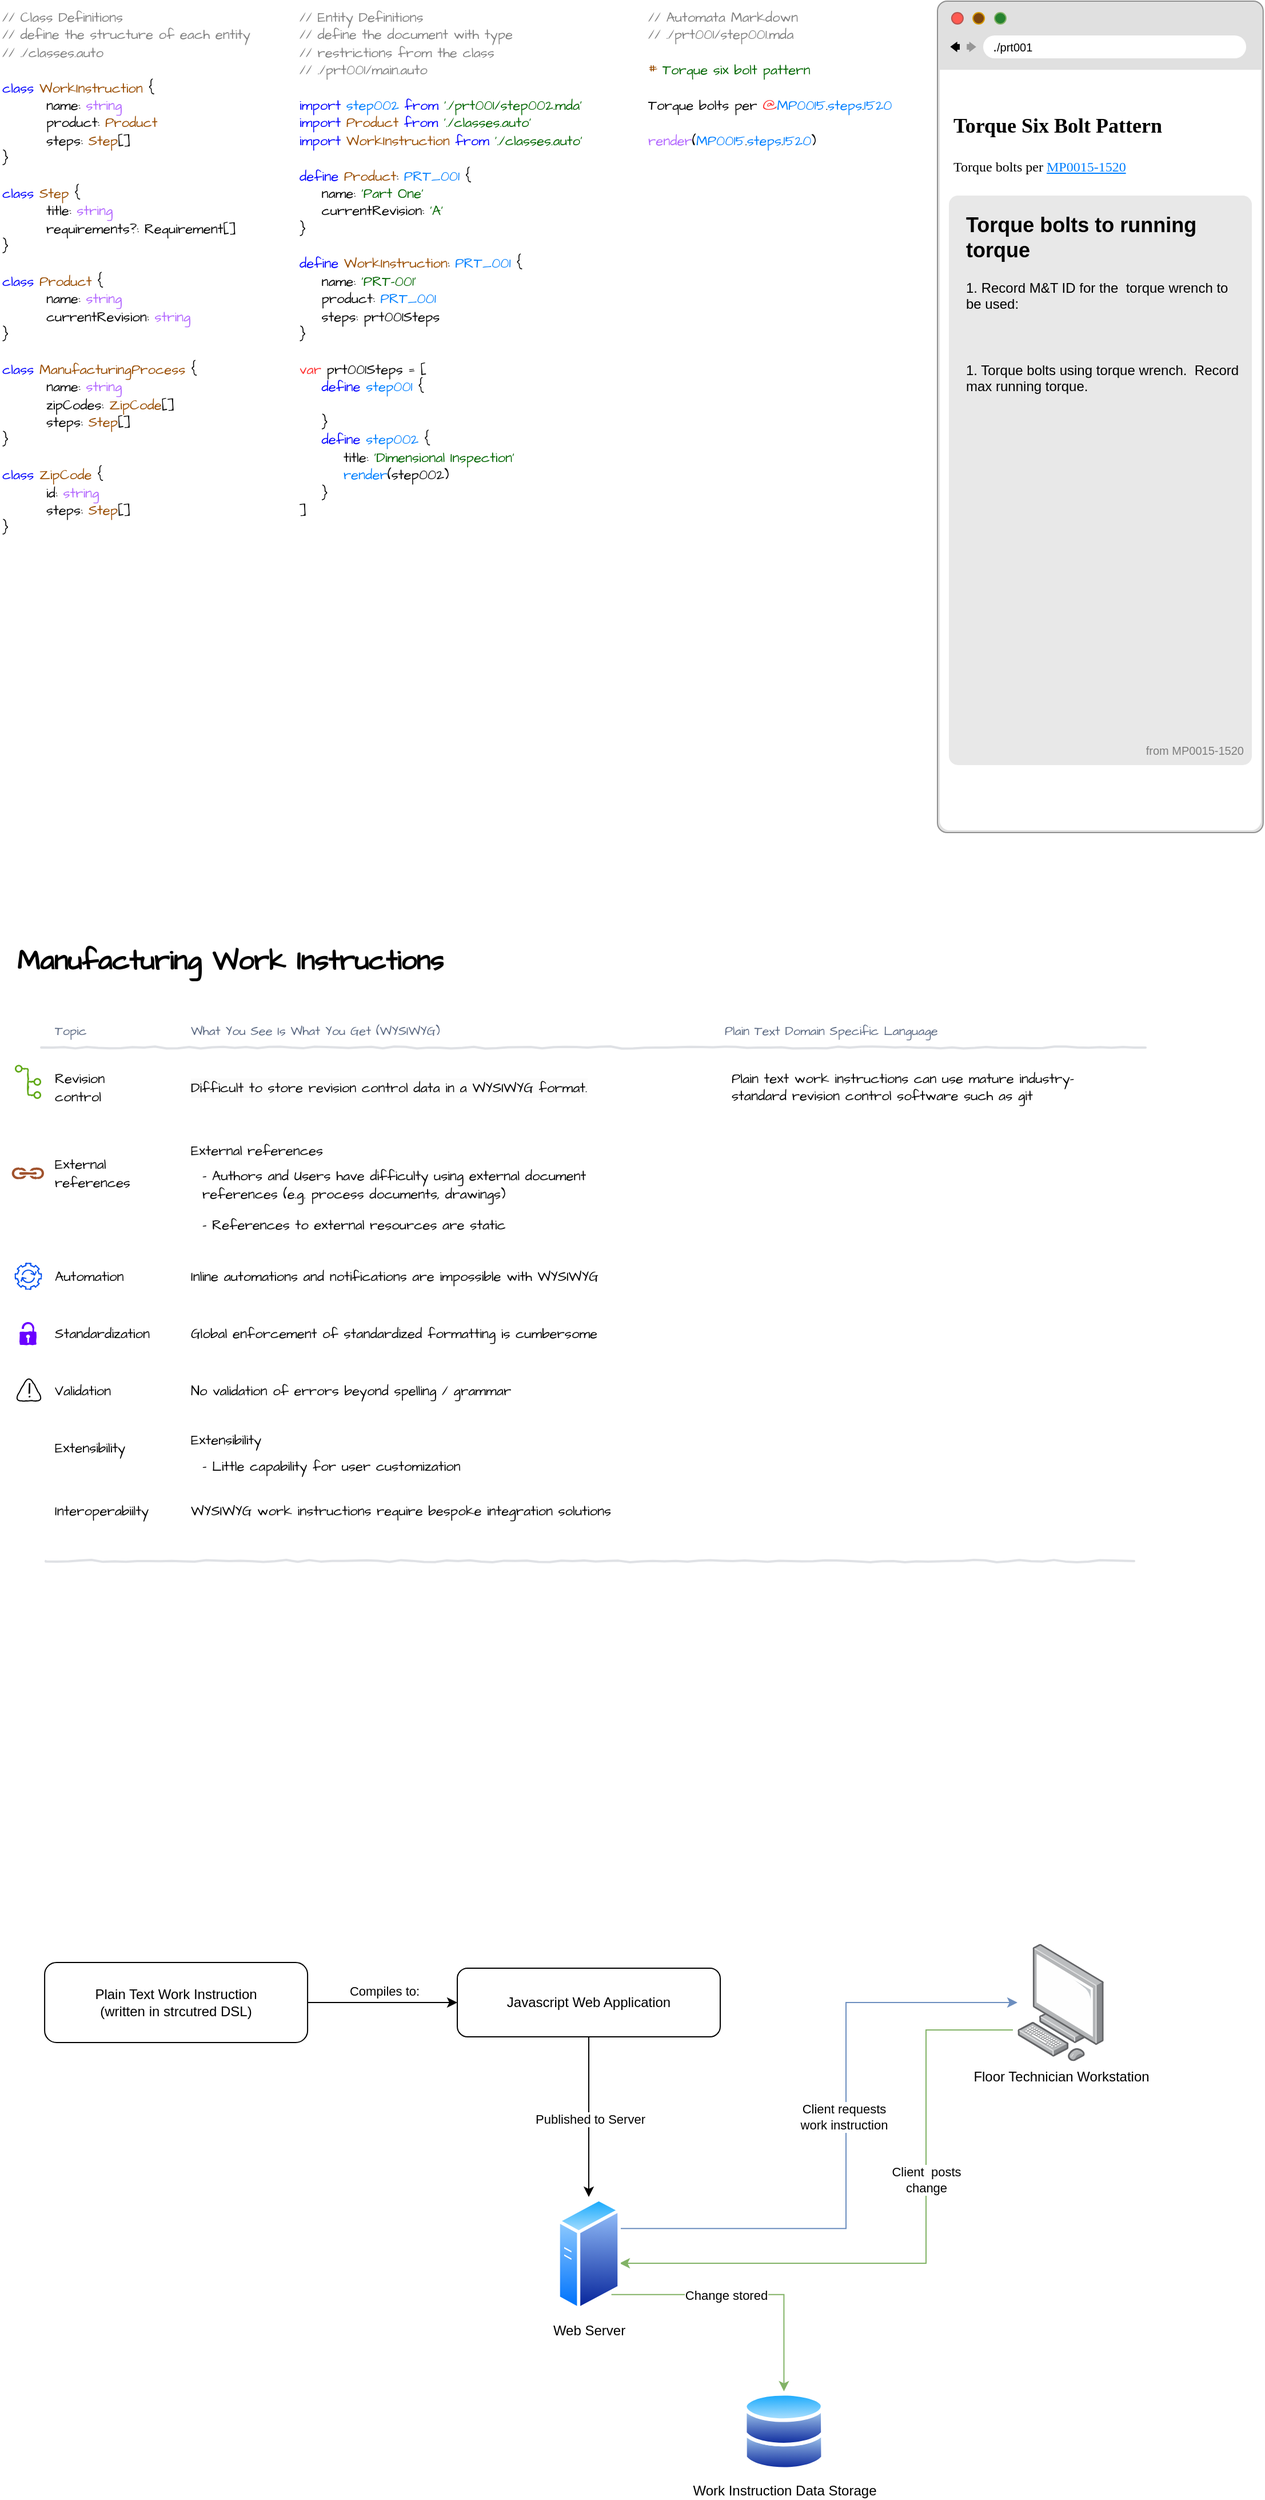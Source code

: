 <mxfile version="21.7.5" type="github">
  <diagram id="C5RBs43oDa-KdzZeNtuy" name="Page-1">
    <mxGraphModel dx="1723" dy="2610" grid="0" gridSize="10" guides="1" tooltips="1" connect="1" arrows="1" fold="1" page="1" pageScale="1" pageWidth="1169" pageHeight="827" math="0" shadow="0">
      <root>
        <mxCell id="WIyWlLk6GJQsqaUBKTNV-0" />
        <mxCell id="WIyWlLk6GJQsqaUBKTNV-1" parent="WIyWlLk6GJQsqaUBKTNV-0" />
        <mxCell id="3M0hzA5NV7Xp9_MbIo7x-3" value="" style="edgeStyle=orthogonalEdgeStyle;rounded=0;orthogonalLoop=1;jettySize=auto;html=1;" parent="WIyWlLk6GJQsqaUBKTNV-1" source="3M0hzA5NV7Xp9_MbIo7x-1" target="3M0hzA5NV7Xp9_MbIo7x-2" edge="1">
          <mxGeometry relative="1" as="geometry" />
        </mxCell>
        <mxCell id="3M0hzA5NV7Xp9_MbIo7x-8" value="Compiles to:" style="edgeLabel;html=1;align=center;verticalAlign=middle;resizable=0;points=[];" parent="3M0hzA5NV7Xp9_MbIo7x-3" vertex="1" connectable="0">
          <mxGeometry x="0.015" y="3" relative="1" as="geometry">
            <mxPoint y="-7" as="offset" />
          </mxGeometry>
        </mxCell>
        <mxCell id="3M0hzA5NV7Xp9_MbIo7x-1" value="Plain Text Work Instruction&lt;br&gt;(written in strcutred DSL)&lt;br&gt;" style="rounded=1;whiteSpace=wrap;html=1;" parent="WIyWlLk6GJQsqaUBKTNV-1" vertex="1">
          <mxGeometry x="69.05" y="95" width="230" height="70" as="geometry" />
        </mxCell>
        <mxCell id="3M0hzA5NV7Xp9_MbIo7x-10" style="edgeStyle=orthogonalEdgeStyle;rounded=0;orthogonalLoop=1;jettySize=auto;html=1;" parent="WIyWlLk6GJQsqaUBKTNV-1" source="3M0hzA5NV7Xp9_MbIo7x-2" target="3M0hzA5NV7Xp9_MbIo7x-19" edge="1">
          <mxGeometry relative="1" as="geometry">
            <mxPoint x="545" y="270" as="targetPoint" />
          </mxGeometry>
        </mxCell>
        <mxCell id="3M0hzA5NV7Xp9_MbIo7x-11" value="Published to Server" style="edgeLabel;html=1;align=center;verticalAlign=middle;resizable=0;points=[];" parent="3M0hzA5NV7Xp9_MbIo7x-10" vertex="1" connectable="0">
          <mxGeometry x="0.018" y="1" relative="1" as="geometry">
            <mxPoint as="offset" />
          </mxGeometry>
        </mxCell>
        <mxCell id="3M0hzA5NV7Xp9_MbIo7x-2" value="Javascript Web Application" style="rounded=1;whiteSpace=wrap;html=1;" parent="WIyWlLk6GJQsqaUBKTNV-1" vertex="1">
          <mxGeometry x="430" y="100" width="230" height="60" as="geometry" />
        </mxCell>
        <mxCell id="3M0hzA5NV7Xp9_MbIo7x-28" style="edgeStyle=orthogonalEdgeStyle;rounded=0;orthogonalLoop=1;jettySize=auto;html=1;entryX=0.982;entryY=0.58;entryDx=0;entryDy=0;exitX=-0.053;exitY=0.734;exitDx=0;exitDy=0;exitPerimeter=0;entryPerimeter=0;fillColor=#d5e8d4;strokeColor=#82b366;" parent="WIyWlLk6GJQsqaUBKTNV-1" source="3M0hzA5NV7Xp9_MbIo7x-12" target="3M0hzA5NV7Xp9_MbIo7x-19" edge="1">
          <mxGeometry relative="1" as="geometry">
            <Array as="points">
              <mxPoint x="840" y="154" />
              <mxPoint x="840" y="358" />
            </Array>
          </mxGeometry>
        </mxCell>
        <mxCell id="3M0hzA5NV7Xp9_MbIo7x-29" value="Client&amp;nbsp; posts&lt;br&gt;change" style="edgeLabel;html=1;align=center;verticalAlign=middle;resizable=0;points=[];" parent="3M0hzA5NV7Xp9_MbIo7x-28" vertex="1" connectable="0">
          <mxGeometry x="-0.245" y="2" relative="1" as="geometry">
            <mxPoint x="-2" as="offset" />
          </mxGeometry>
        </mxCell>
        <mxCell id="3M0hzA5NV7Xp9_MbIo7x-12" value="Floor Technician Workstation" style="image;points=[];aspect=fixed;html=1;align=center;shadow=0;dashed=0;image=img/lib/allied_telesis/computer_and_terminals/Personal_Computer.svg;" parent="WIyWlLk6GJQsqaUBKTNV-1" vertex="1">
          <mxGeometry x="920" y="78.77" width="75.6" height="102.46" as="geometry" />
        </mxCell>
        <mxCell id="3M0hzA5NV7Xp9_MbIo7x-24" style="edgeStyle=orthogonalEdgeStyle;rounded=0;orthogonalLoop=1;jettySize=auto;html=1;exitX=1;exitY=0.25;exitDx=0;exitDy=0;fillColor=#dae8fc;strokeColor=#6c8ebf;" parent="WIyWlLk6GJQsqaUBKTNV-1" source="3M0hzA5NV7Xp9_MbIo7x-19" target="3M0hzA5NV7Xp9_MbIo7x-12" edge="1">
          <mxGeometry relative="1" as="geometry">
            <Array as="points">
              <mxPoint x="770" y="328" />
              <mxPoint x="770" y="130" />
            </Array>
          </mxGeometry>
        </mxCell>
        <mxCell id="3M0hzA5NV7Xp9_MbIo7x-37" value="Client requests &lt;br&gt;work instruction" style="edgeLabel;html=1;align=center;verticalAlign=middle;resizable=0;points=[];" parent="3M0hzA5NV7Xp9_MbIo7x-24" vertex="1" connectable="0">
          <mxGeometry x="0.087" y="2" relative="1" as="geometry">
            <mxPoint as="offset" />
          </mxGeometry>
        </mxCell>
        <mxCell id="3M0hzA5NV7Xp9_MbIo7x-49" style="edgeStyle=orthogonalEdgeStyle;rounded=0;orthogonalLoop=1;jettySize=auto;html=1;exitX=1;exitY=1;exitDx=0;exitDy=0;entryX=0.5;entryY=0;entryDx=0;entryDy=0;fillColor=#d5e8d4;strokeColor=#82b366;" parent="WIyWlLk6GJQsqaUBKTNV-1" source="3M0hzA5NV7Xp9_MbIo7x-19" target="3M0hzA5NV7Xp9_MbIo7x-36" edge="1">
          <mxGeometry relative="1" as="geometry" />
        </mxCell>
        <mxCell id="3M0hzA5NV7Xp9_MbIo7x-50" value="Change stored" style="edgeLabel;html=1;align=center;verticalAlign=middle;resizable=0;points=[];" parent="3M0hzA5NV7Xp9_MbIo7x-49" vertex="1" connectable="0">
          <mxGeometry x="-0.156" y="-3" relative="1" as="geometry">
            <mxPoint y="-3" as="offset" />
          </mxGeometry>
        </mxCell>
        <mxCell id="3M0hzA5NV7Xp9_MbIo7x-19" value="Web Server" style="image;aspect=fixed;perimeter=ellipsePerimeter;html=1;align=center;shadow=0;dashed=0;spacingTop=3;image=img/lib/active_directory/generic_server.svg;" parent="WIyWlLk6GJQsqaUBKTNV-1" vertex="1">
          <mxGeometry x="517" y="300" width="56" height="100" as="geometry" />
        </mxCell>
        <mxCell id="3M0hzA5NV7Xp9_MbIo7x-36" value="Work Instruction Data Storage" style="image;aspect=fixed;perimeter=ellipsePerimeter;html=1;align=center;shadow=0;dashed=0;spacingTop=3;image=img/lib/active_directory/databases.svg;" parent="WIyWlLk6GJQsqaUBKTNV-1" vertex="1">
          <mxGeometry x="680" y="470" width="71.43" height="70" as="geometry" />
        </mxCell>
        <mxCell id="3M0hzA5NV7Xp9_MbIo7x-55" value="&lt;h1&gt;Manufacturing Work Instructions&lt;/h1&gt;" style="text;html=1;strokeColor=none;fillColor=none;spacing=5;spacingTop=-20;whiteSpace=wrap;overflow=hidden;rounded=0;fontFamily=Architects Daughter;fontSource=https%3A%2F%2Ffonts.googleapis.com%2Fcss%3Ffamily%3DArchitects%2BDaughter;" parent="WIyWlLk6GJQsqaUBKTNV-1" vertex="1">
          <mxGeometry x="40" y="-800" width="410" height="40" as="geometry" />
        </mxCell>
        <mxCell id="3M0hzA5NV7Xp9_MbIo7x-121" value="What You See Is What You Get (WYSIWYG)" style="html=1;fillColor=none;strokeColor=none;fontSize=11;align=left;fontColor=#596780;whiteSpace=wrap;hachureGap=4;pointerEvents=0;fontFamily=Architects Daughter;fontSource=https%3A%2F%2Ffonts.googleapis.com%2Fcss%3Ffamily%3DArchitects%2BDaughter;sketch=1;curveFitting=1;jiggle=2;" parent="WIyWlLk6GJQsqaUBKTNV-1" vertex="1">
          <mxGeometry x="195.11" y="-730" width="270.95" height="20" as="geometry" />
        </mxCell>
        <mxCell id="3M0hzA5NV7Xp9_MbIo7x-122" value="Plain Text Domain Specific Language" style="html=1;fillColor=none;strokeColor=none;fontSize=11;align=left;fontColor=#596780;whiteSpace=wrap;sketch=1;hachureGap=4;pointerEvents=0;fontFamily=Architects Daughter;fontSource=https%3A%2F%2Ffonts.googleapis.com%2Fcss%3Ffamily%3DArchitects%2BDaughter;" parent="WIyWlLk6GJQsqaUBKTNV-1" vertex="1">
          <mxGeometry x="662.04" y="-730" width="204.02" height="20" as="geometry" />
        </mxCell>
        <mxCell id="3M0hzA5NV7Xp9_MbIo7x-158" value="" style="shape=line;strokeWidth=2;html=1;strokeColor=#DFE1E5;resizeWidth=1;sketch=1;hachureGap=4;pointerEvents=0;fontFamily=Architects Daughter;fontSource=https%3A%2F%2Ffonts.googleapis.com%2Fcss%3Ffamily%3DArchitects%2BDaughter;fontSize=20;sketchStyle=comic;" parent="WIyWlLk6GJQsqaUBKTNV-1" vertex="1">
          <mxGeometry x="70" y="-261" width="952.04" height="10" as="geometry" />
        </mxCell>
        <mxCell id="3M0hzA5NV7Xp9_MbIo7x-159" value="" style="shape=line;strokeWidth=2;html=1;strokeColor=#DFE1E5;resizeWidth=1;sketch=1;hachureGap=4;pointerEvents=0;fontFamily=Architects Daughter;fontSource=https%3A%2F%2Ffonts.googleapis.com%2Fcss%3Ffamily%3DArchitects%2BDaughter;fontSize=20;sketchStyle=comic;" parent="WIyWlLk6GJQsqaUBKTNV-1" vertex="1">
          <mxGeometry x="66.06" y="-710" width="965.98" height="10" as="geometry" />
        </mxCell>
        <mxCell id="3M0hzA5NV7Xp9_MbIo7x-161" value="&lt;span style=&quot;color: rgb(0, 0, 0); font-family: &amp;quot;Architects Daughter&amp;quot;; font-size: 12px; font-style: normal; font-variant-ligatures: normal; font-variant-caps: normal; font-weight: 400; letter-spacing: normal; orphans: 2; text-align: left; text-indent: 0px; text-transform: none; widows: 2; word-spacing: 0px; -webkit-text-stroke-width: 0px; background-color: rgb(251, 251, 251); text-decoration-thickness: initial; text-decoration-style: initial; text-decoration-color: initial; float: none; display: inline !important;&quot;&gt;Difficult to store revision control data in a WYSIWYG format.&lt;/span&gt;" style="text;whiteSpace=wrap;html=1;verticalAlign=middle;" parent="WIyWlLk6GJQsqaUBKTNV-1" vertex="1">
          <mxGeometry x="195.11" y="-680" width="390" height="20" as="geometry" />
        </mxCell>
        <mxCell id="3M0hzA5NV7Xp9_MbIo7x-162" value="&lt;font face=&quot;Architects Daughter&quot;&gt;- Authors and Users have difficulty using external document references (e.g. process documents, drawings)&lt;/font&gt;" style="text;whiteSpace=wrap;html=1;verticalAlign=middle;" parent="WIyWlLk6GJQsqaUBKTNV-1" vertex="1">
          <mxGeometry x="205.11" y="-600" width="390" height="30" as="geometry" />
        </mxCell>
        <mxCell id="3M0hzA5NV7Xp9_MbIo7x-163" value="&lt;font face=&quot;Architects Daughter&quot;&gt;Inline automations and notifications are impossible with WYSIWYG&lt;/font&gt;" style="text;whiteSpace=wrap;html=1;verticalAlign=middle;" parent="WIyWlLk6GJQsqaUBKTNV-1" vertex="1">
          <mxGeometry x="195.11" y="-520" width="390" height="30" as="geometry" />
        </mxCell>
        <mxCell id="3M0hzA5NV7Xp9_MbIo7x-164" value="" style="outlineConnect=0;fontColor=#ffffff;fillColor=#60a917;strokeColor=#2D7600;dashed=0;verticalLabelPosition=bottom;verticalAlign=top;align=center;html=1;fontSize=12;fontStyle=0;aspect=fixed;pointerEvents=1;shape=mxgraph.aws4.git_repository;sketch=1;curveFitting=1;jiggle=2;sketchStyle=comic;" parent="WIyWlLk6GJQsqaUBKTNV-1" vertex="1">
          <mxGeometry x="42.99" y="-690" width="23.07" height="30" as="geometry" />
        </mxCell>
        <mxCell id="3M0hzA5NV7Xp9_MbIo7x-166" value="&lt;font face=&quot;Architects Daughter&quot;&gt;External references&lt;/font&gt;" style="text;whiteSpace=wrap;html=1;verticalAlign=middle;sketchStyle=rough;comic=0;" parent="WIyWlLk6GJQsqaUBKTNV-1" vertex="1">
          <mxGeometry x="195.11" y="-630" width="390" height="30" as="geometry" />
        </mxCell>
        <mxCell id="3M0hzA5NV7Xp9_MbIo7x-179" value="&lt;font face=&quot;Architects Daughter&quot;&gt;- References to external resources are static&lt;/font&gt;" style="text;whiteSpace=wrap;html=1;verticalAlign=middle;" parent="WIyWlLk6GJQsqaUBKTNV-1" vertex="1">
          <mxGeometry x="205.11" y="-560" width="390" height="20" as="geometry" />
        </mxCell>
        <mxCell id="3M0hzA5NV7Xp9_MbIo7x-180" value="&lt;font face=&quot;Architects Daughter&quot;&gt;Global enforcement of standardized formatting is cumbersome&lt;/font&gt;" style="text;whiteSpace=wrap;html=1;verticalAlign=middle;" parent="WIyWlLk6GJQsqaUBKTNV-1" vertex="1">
          <mxGeometry x="195.11" y="-470" width="390" height="30" as="geometry" />
        </mxCell>
        <mxCell id="3M0hzA5NV7Xp9_MbIo7x-181" value="&lt;font face=&quot;Architects Daughter&quot;&gt;No validation of errors beyond spelling / grammar&lt;/font&gt;" style="text;whiteSpace=wrap;html=1;verticalAlign=middle;" parent="WIyWlLk6GJQsqaUBKTNV-1" vertex="1">
          <mxGeometry x="195.11" y="-420" width="390" height="30" as="geometry" />
        </mxCell>
        <mxCell id="3M0hzA5NV7Xp9_MbIo7x-184" value="&lt;font face=&quot;Architects Daughter&quot;&gt;Extensibility&lt;/font&gt;" style="text;whiteSpace=wrap;html=1;verticalAlign=middle;" parent="WIyWlLk6GJQsqaUBKTNV-1" vertex="1">
          <mxGeometry x="195.11" y="-377" width="390" height="30" as="geometry" />
        </mxCell>
        <mxCell id="3M0hzA5NV7Xp9_MbIo7x-185" value="&lt;font face=&quot;Architects Daughter&quot;&gt;- Little capability for user customization&lt;/font&gt;" style="text;whiteSpace=wrap;html=1;verticalAlign=middle;" parent="WIyWlLk6GJQsqaUBKTNV-1" vertex="1">
          <mxGeometry x="205.11" y="-354" width="390" height="30" as="geometry" />
        </mxCell>
        <mxCell id="3M0hzA5NV7Xp9_MbIo7x-187" value="Plain text work instructions can use mature industry-standard revision control software such as git" style="text;html=1;strokeColor=none;fillColor=none;align=left;verticalAlign=middle;whiteSpace=wrap;rounded=1;fontFamily=Architects Daughter;fontSource=https%3A%2F%2Ffonts.googleapis.com%2Fcss%3Ffamily%3DArchitects%2BDaughter;glass=0;arcSize=28;" parent="WIyWlLk6GJQsqaUBKTNV-1" vertex="1">
          <mxGeometry x="667.76" y="-685" width="340" height="30" as="geometry" />
        </mxCell>
        <mxCell id="3M0hzA5NV7Xp9_MbIo7x-189" value="&lt;font face=&quot;Architects Daughter&quot;&gt;WYSIWYG work instructions require bespoke integration solutions&lt;/font&gt;" style="text;whiteSpace=wrap;html=1;verticalAlign=middle;" parent="WIyWlLk6GJQsqaUBKTNV-1" vertex="1">
          <mxGeometry x="195.11" y="-315" width="390" height="30" as="geometry" />
        </mxCell>
        <mxCell id="3M0hzA5NV7Xp9_MbIo7x-191" value="" style="sketch=1;pointerEvents=1;shadow=0;dashed=0;html=1;strokeColor=none;fillColor=#a0522d;labelPosition=center;verticalLabelPosition=bottom;verticalAlign=top;outlineConnect=0;align=center;shape=mxgraph.office.concepts.link;hachureGap=4;jiggle=2;curveFitting=1;fontFamily=Architects Daughter;fontSource=https%3A%2F%2Ffonts.googleapis.com%2Fcss%3Ffamily%3DArchitects%2BDaughter;fontSize=20;zigzagOffset=-5;dashGap=-4;dashOffset=-2;sketchStyle=comic;fontColor=#ffffff;" parent="WIyWlLk6GJQsqaUBKTNV-1" vertex="1">
          <mxGeometry x="40" y="-600" width="29.05" height="10" as="geometry" />
        </mxCell>
        <mxCell id="3M0hzA5NV7Xp9_MbIo7x-192" value="Topic" style="html=1;fillColor=none;strokeColor=none;fontSize=11;align=left;fontColor=#596780;whiteSpace=wrap;hachureGap=4;pointerEvents=0;fontFamily=Architects Daughter;fontSource=https%3A%2F%2Ffonts.googleapis.com%2Fcss%3Ffamily%3DArchitects%2BDaughter;sketch=1;curveFitting=1;jiggle=2;" parent="WIyWlLk6GJQsqaUBKTNV-1" vertex="1">
          <mxGeometry x="76.06" y="-730" width="60" height="20" as="geometry" />
        </mxCell>
        <mxCell id="3M0hzA5NV7Xp9_MbIo7x-194" value="&lt;font face=&quot;Architects Daughter&quot;&gt;External references&lt;/font&gt;" style="text;whiteSpace=wrap;html=1;verticalAlign=middle;" parent="WIyWlLk6GJQsqaUBKTNV-1" vertex="1">
          <mxGeometry x="76.06" y="-610" width="90" height="30" as="geometry" />
        </mxCell>
        <mxCell id="3M0hzA5NV7Xp9_MbIo7x-195" value="&lt;font face=&quot;Architects Daughter&quot;&gt;Revision control&lt;/font&gt;" style="text;whiteSpace=wrap;html=1;verticalAlign=middle;" parent="WIyWlLk6GJQsqaUBKTNV-1" vertex="1">
          <mxGeometry x="76.06" y="-685" width="90" height="30" as="geometry" />
        </mxCell>
        <mxCell id="3M0hzA5NV7Xp9_MbIo7x-196" value="&lt;font face=&quot;Architects Daughter&quot;&gt;Automation&lt;/font&gt;" style="text;whiteSpace=wrap;html=1;verticalAlign=middle;" parent="WIyWlLk6GJQsqaUBKTNV-1" vertex="1">
          <mxGeometry x="76.06" y="-520" width="90" height="30" as="geometry" />
        </mxCell>
        <mxCell id="3M0hzA5NV7Xp9_MbIo7x-197" value="&lt;font face=&quot;Architects Daughter&quot;&gt;Standardization&lt;/font&gt;" style="text;whiteSpace=wrap;html=1;verticalAlign=middle;" parent="WIyWlLk6GJQsqaUBKTNV-1" vertex="1">
          <mxGeometry x="76.06" y="-470" width="90" height="30" as="geometry" />
        </mxCell>
        <mxCell id="3M0hzA5NV7Xp9_MbIo7x-198" value="&lt;font face=&quot;Architects Daughter&quot;&gt;Validation&lt;/font&gt;" style="text;whiteSpace=wrap;html=1;verticalAlign=middle;" parent="WIyWlLk6GJQsqaUBKTNV-1" vertex="1">
          <mxGeometry x="76.06" y="-420" width="90" height="30" as="geometry" />
        </mxCell>
        <mxCell id="3M0hzA5NV7Xp9_MbIo7x-199" value="&lt;font face=&quot;Architects Daughter&quot;&gt;Extensibility&lt;/font&gt;" style="text;whiteSpace=wrap;html=1;verticalAlign=middle;" parent="WIyWlLk6GJQsqaUBKTNV-1" vertex="1">
          <mxGeometry x="76.06" y="-370" width="90" height="30" as="geometry" />
        </mxCell>
        <mxCell id="3M0hzA5NV7Xp9_MbIo7x-200" value="&lt;font face=&quot;Architects Daughter&quot;&gt;Interoperabiilty&lt;/font&gt;" style="text;whiteSpace=wrap;html=1;verticalAlign=middle;" parent="WIyWlLk6GJQsqaUBKTNV-1" vertex="1">
          <mxGeometry x="76.06" y="-315" width="90" height="30" as="geometry" />
        </mxCell>
        <mxCell id="3M0hzA5NV7Xp9_MbIo7x-205" value="" style="sketch=1;outlineConnect=0;fillColor=#0050ef;strokeColor=#001DBC;dashed=0;verticalLabelPosition=bottom;verticalAlign=top;align=center;html=1;fontSize=12;fontStyle=0;aspect=fixed;pointerEvents=1;shape=mxgraph.aws4.automation;curveFitting=1;jiggle=2;sketchStyle=comic;fontColor=#ffffff;" parent="WIyWlLk6GJQsqaUBKTNV-1" vertex="1">
          <mxGeometry x="42.99" y="-516.76" width="23.53" height="23.53" as="geometry" />
        </mxCell>
        <mxCell id="3M0hzA5NV7Xp9_MbIo7x-207" value="" style="sketch=1;aspect=fixed;pointerEvents=1;shadow=0;dashed=0;html=1;labelPosition=center;verticalLabelPosition=bottom;verticalAlign=top;align=center;shape=mxgraph.mscae.enterprise.lock_unlocked;fillColor=#6a00ff;strokeColor=none;fontColor=#ffffff;curveFitting=1;jiggle=2;sketchStyle=comic;" parent="WIyWlLk6GJQsqaUBKTNV-1" vertex="1">
          <mxGeometry x="47.13" y="-465" width="14.8" height="20" as="geometry" />
        </mxCell>
        <mxCell id="3M0hzA5NV7Xp9_MbIo7x-215" value="" style="group;sketch=1;curveFitting=1;jiggle=2;sketchStyle=comic;strokeColor=none;fillColor=none;movable=1;resizable=1;rotatable=1;deletable=1;editable=1;locked=0;connectable=1;" parent="WIyWlLk6GJQsqaUBKTNV-1" vertex="1" connectable="0">
          <mxGeometry x="44" y="-420" width="26.375" height="32.148" as="geometry" />
        </mxCell>
        <mxCell id="3M0hzA5NV7Xp9_MbIo7x-216" value="&lt;br&gt;&lt;font color=&quot;#ffffff&quot;&gt;&lt;br&gt;&lt;/font&gt;" style="triangle;whiteSpace=wrap;html=1;rotation=-90;rounded=1;fillColor=none;strokeColor=default;arcSize=15;horizontal=1;verticalAlign=middle;sketch=1;curveFitting=1;jiggle=2;sketchStyle=comic;movable=1;resizable=1;rotatable=1;deletable=1;editable=1;locked=0;connectable=1;" parent="3M0hzA5NV7Xp9_MbIo7x-215" vertex="1">
          <mxGeometry width="22.505" height="25.352" as="geometry" />
        </mxCell>
        <mxCell id="3M0hzA5NV7Xp9_MbIo7x-217" value="&lt;font color=&quot;#121212&quot; size=&quot;1&quot; style=&quot;&quot;&gt;&lt;b style=&quot;font-size: 13px;&quot;&gt;!&lt;/b&gt;&lt;/font&gt;" style="text;html=1;align=center;verticalAlign=middle;resizable=1;points=[];autosize=1;strokeColor=none;fillColor=none;fontColor=#FFFFFF;fontFamily=Architects Daughter;fontSource=https://fonts.googleapis.com/css?family=Architects+Daughter;movable=1;rotatable=1;deletable=1;editable=1;locked=0;connectable=1;" parent="3M0hzA5NV7Xp9_MbIo7x-215" vertex="1">
          <mxGeometry x="-3.625" y="2.148" width="30" height="30" as="geometry" />
        </mxCell>
        <mxCell id="fF19tCQdClrEiqBBX3H9-0" value="&lt;span style=&quot;font-family: &amp;quot;Architects Daughter&amp;quot;; font-size: 12px; font-style: normal; font-variant-ligatures: normal; font-variant-caps: normal; font-weight: 400; letter-spacing: normal; orphans: 2; text-align: left; text-indent: 0px; text-transform: none; widows: 2; word-spacing: 0px; -webkit-text-stroke-width: 0px; text-decoration-thickness: initial; text-decoration-style: initial; text-decoration-color: initial; float: none; display: inline !important;&quot;&gt;&lt;font color=&quot;#808080&quot;&gt;// Entity Definitions&lt;br&gt;// define the document with type&lt;br&gt;//&amp;nbsp;restrictions from the class&lt;br&gt;// ./prt001/main.auto&lt;br&gt;&lt;/font&gt;&lt;br&gt;&lt;font color=&quot;#0000ff&quot;&gt;import &lt;/font&gt;&lt;font color=&quot;#007fff&quot;&gt;step002&lt;/font&gt;&lt;font color=&quot;#0000ff&quot;&gt;&amp;nbsp;from &lt;/font&gt;&lt;font color=&quot;#006600&quot;&gt;&#39;./prt001/step002.mda&#39;&lt;br&gt;&lt;/font&gt;&lt;font color=&quot;#0000ff&quot;&gt;import&lt;/font&gt; &lt;font color=&quot;#994c00&quot;&gt;Product&lt;/font&gt; &lt;font color=&quot;#0000ff&quot;&gt;from&lt;/font&gt; &lt;font color=&quot;#006600&quot;&gt;&#39;./classes.auto&#39;&lt;/font&gt;&lt;br&gt;&lt;font color=&quot;#0000ff&quot;&gt;import&lt;/font&gt; &lt;font color=&quot;#994c00&quot;&gt;WorkInstruction&lt;/font&gt; &lt;font color=&quot;#0000ff&quot;&gt;from&lt;/font&gt; &lt;font color=&quot;#006600&quot;&gt;&#39;./classes.auto&#39;&lt;/font&gt;&lt;br&gt;&lt;/span&gt;&lt;span style=&quot;font-family: &amp;quot;Architects Daughter&amp;quot;; font-size: 12px; font-style: normal; font-variant-ligatures: normal; font-variant-caps: normal; font-weight: 400; letter-spacing: normal; orphans: 2; text-align: left; text-indent: 0px; text-transform: none; widows: 2; word-spacing: 0px; -webkit-text-stroke-width: 0px; text-decoration-thickness: initial; text-decoration-style: initial; text-decoration-color: initial; float: none; display: inline !important;&quot;&gt;&lt;br&gt;&lt;font color=&quot;#0000ff&quot;&gt;define&lt;/font&gt; &lt;font color=&quot;#994c00&quot;&gt;Product&lt;/font&gt;: &lt;font color=&quot;#007fff&quot;&gt;PRT_001&lt;/font&gt; {&lt;br&gt;&lt;span style=&quot;&quot;&gt;&lt;span style=&quot;white-space: pre;&quot;&gt;&amp;nbsp;&amp;nbsp;&amp;nbsp;&amp;nbsp;&lt;/span&gt;&lt;/span&gt;name: &lt;font color=&quot;#006600&quot;&gt;&#39;Part One&#39;&lt;/font&gt;&lt;br&gt;&lt;span style=&quot;&quot;&gt;&lt;span style=&quot;white-space: pre;&quot;&gt;&amp;nbsp;&amp;nbsp;&amp;nbsp;&amp;nbsp;&lt;/span&gt;&lt;/span&gt;currentRevision: &lt;font color=&quot;#006600&quot;&gt;&#39;A&#39;&lt;/font&gt;&lt;br&gt;}&lt;br&gt;&lt;br&gt;&lt;font color=&quot;#0000ff&quot;&gt;define&lt;/font&gt; &lt;font color=&quot;#994c00&quot;&gt;WorkInstruction&lt;/font&gt;: &lt;font color=&quot;#007fff&quot;&gt;PRT_001&lt;/font&gt; {&lt;br&gt;&lt;span style=&quot;&quot;&gt;&lt;span style=&quot;white-space: pre;&quot;&gt;&amp;nbsp;&amp;nbsp;&amp;nbsp;&amp;nbsp;&lt;/span&gt;&lt;/span&gt;name: &lt;font color=&quot;#006600&quot;&gt;&#39;PRT-001&#39;&lt;br&gt;&lt;/font&gt;&lt;span style=&quot;&quot;&gt;&lt;span style=&quot;white-space: pre;&quot;&gt;&amp;nbsp;&amp;nbsp;&amp;nbsp;&amp;nbsp;&lt;/span&gt;&lt;/span&gt;product: &lt;font color=&quot;#007fff&quot;&gt;PRT_001&lt;br&gt;&lt;/font&gt;&lt;span style=&quot;&quot;&gt;&lt;span style=&quot;white-space: pre;&quot;&gt;&amp;nbsp;&amp;nbsp;&amp;nbsp;&amp;nbsp;&lt;/span&gt;&lt;/span&gt;steps: prt001Steps&lt;br&gt;}&lt;br&gt;&lt;br&gt;&lt;font color=&quot;#ff3333&quot;&gt;var&lt;/font&gt; prt001Steps = [&lt;br&gt;&lt;span style=&quot;&quot;&gt;&lt;span style=&quot;white-space: pre;&quot;&gt;&amp;nbsp;&amp;nbsp;&amp;nbsp;&amp;nbsp;&lt;/span&gt;&lt;/span&gt;&lt;font color=&quot;#0000ff&quot;&gt;define&lt;/font&gt; &lt;font color=&quot;#007fff&quot;&gt;step001&lt;/font&gt; {&lt;br&gt;&lt;span style=&quot;&quot;&gt;&lt;span style=&quot;white-space: pre;&quot;&gt;&amp;nbsp;&amp;nbsp;&amp;nbsp;&amp;nbsp;&lt;/span&gt;&lt;/span&gt;&lt;br&gt;&lt;span style=&quot;&quot;&gt;&lt;span style=&quot;white-space: pre;&quot;&gt;&amp;nbsp;&amp;nbsp;&amp;nbsp;&amp;nbsp;&lt;/span&gt;&lt;/span&gt;}&lt;br&gt;&lt;span style=&quot;&quot;&gt;&lt;span style=&quot;white-space: pre;&quot;&gt;&amp;nbsp;&amp;nbsp;&amp;nbsp;&amp;nbsp;&lt;/span&gt;&lt;/span&gt;&lt;font color=&quot;#0000ff&quot;&gt;define&lt;/font&gt; &lt;font color=&quot;#007fff&quot;&gt;step002&lt;/font&gt;&amp;nbsp;{&lt;br&gt;&lt;span style=&quot;&quot;&gt;&lt;span style=&quot;white-space: pre;&quot;&gt;&amp;nbsp;&amp;nbsp;&amp;nbsp;&amp;nbsp;&lt;/span&gt;&lt;/span&gt;&lt;span style=&quot;&quot;&gt;&lt;span style=&quot;white-space: pre;&quot;&gt;&amp;nbsp;&amp;nbsp;&amp;nbsp;&amp;nbsp;&lt;/span&gt;&lt;/span&gt;title: &lt;font color=&quot;#006600&quot;&gt;&#39;Dimensional Inspection&#39;&lt;/font&gt;&lt;br&gt;&lt;span style=&quot;&quot;&gt;&lt;span style=&quot;white-space: pre;&quot;&gt;&amp;nbsp;&amp;nbsp;&amp;nbsp;&amp;nbsp;&lt;/span&gt;&lt;/span&gt;&lt;span style=&quot;&quot;&gt;&lt;span style=&quot;white-space: pre;&quot;&gt;&amp;nbsp;&amp;nbsp;&amp;nbsp;&amp;nbsp;&lt;/span&gt;&lt;/span&gt;&lt;font color=&quot;#007fff&quot;&gt;render&lt;/font&gt;(step002)&lt;br&gt;&lt;span style=&quot;&quot;&gt;&lt;span style=&quot;white-space: pre;&quot;&gt;&amp;nbsp;&amp;nbsp;&amp;nbsp;&amp;nbsp;&lt;/span&gt;&lt;/span&gt;}&lt;br&gt;]&lt;br&gt;&lt;br&gt;&lt;br&gt;&lt;br&gt;&lt;br&gt;&lt;br&gt;&lt;br&gt;&lt;/span&gt;" style="text;whiteSpace=wrap;html=1;verticalAlign=top;labelBackgroundColor=none;" vertex="1" parent="WIyWlLk6GJQsqaUBKTNV-1">
          <mxGeometry x="290" y="-1620" width="260" height="540" as="geometry" />
        </mxCell>
        <mxCell id="fF19tCQdClrEiqBBX3H9-1" value="&lt;span style=&quot;font-family: &amp;quot;Architects Daughter&amp;quot;; font-size: 12px; font-style: normal; font-variant-ligatures: normal; font-variant-caps: normal; font-weight: 400; letter-spacing: normal; orphans: 2; text-align: left; text-indent: 0px; text-transform: none; widows: 2; word-spacing: 0px; -webkit-text-stroke-width: 0px; text-decoration-thickness: initial; text-decoration-style: initial; text-decoration-color: initial; float: none; display: inline !important;&quot;&gt;&lt;font color=&quot;#808080&quot;&gt;// Class Definitions &lt;br&gt;// define the structure of each entity&lt;br&gt;// ./classes.auto&lt;/font&gt;&lt;br&gt;&lt;br&gt;&lt;font color=&quot;#0000ff&quot;&gt;class&lt;/font&gt;&lt;/span&gt;&lt;span style=&quot;color: rgb(0, 0, 0); font-family: &amp;quot;Architects Daughter&amp;quot;; font-size: 12px; font-style: normal; font-variant-ligatures: normal; font-variant-caps: normal; font-weight: 400; letter-spacing: normal; orphans: 2; text-align: left; text-indent: 0px; text-transform: none; widows: 2; word-spacing: 0px; -webkit-text-stroke-width: 0px; text-decoration-thickness: initial; text-decoration-style: initial; text-decoration-color: initial; float: none; display: inline !important;&quot;&gt; &lt;/span&gt;&lt;span style=&quot;font-family: &amp;quot;Architects Daughter&amp;quot;; font-size: 12px; font-style: normal; font-variant-ligatures: normal; font-variant-caps: normal; font-weight: 400; letter-spacing: normal; orphans: 2; text-align: left; text-indent: 0px; text-transform: none; widows: 2; word-spacing: 0px; -webkit-text-stroke-width: 0px; text-decoration-thickness: initial; text-decoration-style: initial; text-decoration-color: initial; float: none; display: inline !important;&quot;&gt;&lt;font color=&quot;#994c00&quot;&gt;WorkInstruction&lt;/font&gt;&lt;/span&gt;&lt;span style=&quot;color: rgb(0, 0, 0); font-family: &amp;quot;Architects Daughter&amp;quot;; font-size: 12px; font-style: normal; font-variant-ligatures: normal; font-variant-caps: normal; font-weight: 400; letter-spacing: normal; orphans: 2; text-align: left; text-indent: 0px; text-transform: none; widows: 2; word-spacing: 0px; -webkit-text-stroke-width: 0px; text-decoration-thickness: initial; text-decoration-style: initial; text-decoration-color: initial; float: none; display: inline !important;&quot;&gt; {&lt;br&gt;&lt;span style=&quot;white-space: pre;&quot;&gt;&#x9;&lt;/span&gt;name: &lt;/span&gt;&lt;span style=&quot;font-family: &amp;quot;Architects Daughter&amp;quot;; font-size: 12px; font-style: normal; font-variant-ligatures: normal; font-variant-caps: normal; font-weight: 400; letter-spacing: normal; orphans: 2; text-align: left; text-indent: 0px; text-transform: none; widows: 2; word-spacing: 0px; -webkit-text-stroke-width: 0px; text-decoration-thickness: initial; text-decoration-style: initial; text-decoration-color: initial; float: none; display: inline !important;&quot;&gt;&lt;font color=&quot;#b266ff&quot;&gt;string&lt;/font&gt;&lt;br&gt;&lt;span style=&quot;color: rgb(0, 0, 0); white-space: pre;&quot;&gt;&#x9;&lt;/span&gt;product: &lt;font color=&quot;#994c00&quot;&gt;Product&lt;br&gt;&lt;/font&gt;&lt;span style=&quot;white-space: pre;&quot;&gt;&#x9;&lt;/span&gt;steps: &lt;font color=&quot;#994c00&quot;&gt;Step&lt;/font&gt;[]&lt;br&gt;}&lt;br&gt;&lt;br&gt;&lt;font color=&quot;#0000ff&quot;&gt;class&lt;/font&gt; &lt;font color=&quot;#994c00&quot;&gt;Step&lt;/font&gt; {&lt;br&gt;&lt;span style=&quot;white-space: pre;&quot;&gt;&#x9;&lt;/span&gt;title: &lt;font color=&quot;#b266ff&quot;&gt;string&lt;br&gt;&lt;/font&gt;&lt;span style=&quot;white-space: pre;&quot;&gt;&#x9;&lt;/span&gt;requirements?: Requirement[]&lt;br&gt;}&lt;br&gt;&lt;br&gt;&lt;font color=&quot;#0000ff&quot;&gt;class&lt;/font&gt; &lt;font color=&quot;#994c00&quot;&gt;Product&lt;/font&gt; {&lt;br&gt;&lt;span style=&quot;color: rgb(0, 0, 0); white-space: pre;&quot;&gt;&#x9;&lt;/span&gt;name: &lt;font color=&quot;#b266ff&quot;&gt;string&lt;/font&gt;&lt;br&gt;&lt;span style=&quot;color: rgb(0, 0, 0); white-space: pre;&quot;&gt;&#x9;&lt;/span&gt;currentRevision: &lt;font color=&quot;#b266ff&quot;&gt;string&lt;/font&gt;&lt;br&gt;}&lt;br&gt;&lt;br&gt;&lt;font color=&quot;#0000ff&quot;&gt;class&lt;/font&gt; &lt;font color=&quot;#994c00&quot;&gt;ManufacturingProcess&lt;/font&gt; {&lt;br&gt;&lt;span style=&quot;white-space: pre;&quot;&gt;&#x9;&lt;/span&gt;name: &lt;font color=&quot;#b266ff&quot;&gt;string&lt;/font&gt;&lt;br&gt;&lt;span style=&quot;white-space: pre;&quot;&gt;&#x9;&lt;/span&gt;zipCodes: &lt;font color=&quot;#994c00&quot;&gt;ZipCode&lt;/font&gt;[]&lt;br&gt;&lt;span style=&quot;white-space: pre;&quot;&gt;&#x9;&lt;/span&gt;steps: &lt;font color=&quot;#994c00&quot;&gt;Step&lt;/font&gt;[]&lt;br&gt;}&lt;br&gt;&lt;br&gt;&lt;font color=&quot;#0000ff&quot;&gt;class &lt;/font&gt;&lt;font color=&quot;#994c00&quot;&gt;ZipCode&lt;/font&gt; {&lt;br&gt;&lt;span style=&quot;white-space: pre;&quot;&gt;&#x9;&lt;/span&gt;id: &lt;font color=&quot;#b266ff&quot;&gt;string&lt;/font&gt;&lt;br&gt;&lt;span style=&quot;white-space: pre;&quot;&gt;&#x9;&lt;/span&gt;steps: &lt;font color=&quot;#994c00&quot;&gt;Step&lt;/font&gt;[]&lt;br&gt;}&lt;br&gt;&lt;br&gt;&lt;br&gt;&lt;br&gt;&lt;br&gt;&lt;br&gt;&lt;br&gt;&lt;/span&gt;" style="text;whiteSpace=wrap;html=1;verticalAlign=top;labelBackgroundColor=none;" vertex="1" parent="WIyWlLk6GJQsqaUBKTNV-1">
          <mxGeometry x="30" y="-1620" width="230" height="540" as="geometry" />
        </mxCell>
        <mxCell id="fF19tCQdClrEiqBBX3H9-2" value="&lt;span style=&quot;font-family: &amp;quot;Architects Daughter&amp;quot;; font-size: 12px; font-style: normal; font-variant-ligatures: normal; font-variant-caps: normal; font-weight: 400; letter-spacing: normal; orphans: 2; text-align: left; text-indent: 0px; text-transform: none; widows: 2; word-spacing: 0px; -webkit-text-stroke-width: 0px; text-decoration-thickness: initial; text-decoration-style: initial; text-decoration-color: initial; float: none; display: inline !important;&quot;&gt;&lt;font color=&quot;#808080&quot;&gt;// Automata Markdown&lt;/font&gt;&lt;br&gt;&lt;/span&gt;&lt;span style=&quot;font-family: &amp;quot;Architects Daughter&amp;quot;; font-size: 12px; font-style: normal; font-variant-ligatures: normal; font-variant-caps: normal; font-weight: 400; letter-spacing: normal; orphans: 2; text-align: left; text-indent: 0px; text-transform: none; widows: 2; word-spacing: 0px; -webkit-text-stroke-width: 0px; text-decoration-thickness: initial; text-decoration-style: initial; text-decoration-color: initial; float: none; display: inline !important;&quot;&gt;&lt;font color=&quot;#808080&quot;&gt;// ./prt001/step001.mda&lt;/font&gt;&lt;br&gt;&lt;br&gt;&lt;font color=&quot;#994c00&quot;&gt;#&lt;/font&gt; &lt;font color=&quot;#006600&quot;&gt;Torque six bolt pattern&lt;/font&gt;&lt;br&gt;&lt;br&gt;Torque bolts per&amp;nbsp;&lt;font color=&quot;#ff3333&quot;&gt;@&lt;/font&gt;&lt;font color=&quot;#007fff&quot;&gt;MP0015&lt;/font&gt;.&lt;font color=&quot;#007fff&quot;&gt;steps&lt;/font&gt;.&lt;font color=&quot;#007fff&quot;&gt;1520&lt;/font&gt;&lt;br&gt;&lt;br&gt;&lt;font color=&quot;#b266ff&quot;&gt;render&lt;/font&gt;(&lt;font color=&quot;#007fff&quot;&gt;MP0015&lt;/font&gt;.&lt;font color=&quot;#007fff&quot;&gt;steps&lt;/font&gt;.&lt;font color=&quot;#007fff&quot;&gt;1520&lt;/font&gt;)&lt;br&gt;&lt;br&gt;&lt;br&gt;&lt;br&gt;&lt;br&gt;&lt;br&gt;&lt;/span&gt;" style="text;whiteSpace=wrap;html=1;verticalAlign=top;labelBackgroundColor=none;" vertex="1" parent="WIyWlLk6GJQsqaUBKTNV-1">
          <mxGeometry x="595.11" y="-1620" width="260" height="540" as="geometry" />
        </mxCell>
        <mxCell id="fF19tCQdClrEiqBBX3H9-4" value="" style="rounded=1;whiteSpace=wrap;html=1;align=left;arcSize=3;fillColor=#E0E0E0;strokeColor=#8F8F8F;strokeWidth=1;" vertex="1" parent="WIyWlLk6GJQsqaUBKTNV-1">
          <mxGeometry x="850" y="-1620" width="284.89" height="727" as="geometry" />
        </mxCell>
        <mxCell id="fF19tCQdClrEiqBBX3H9-6" value="" style="ellipse;whiteSpace=wrap;html=1;aspect=fixed;labelBorderColor=default;labelBackgroundColor=#ff5757;fillColor=#FF5A52;strokeColor=#b85450;" vertex="1" parent="WIyWlLk6GJQsqaUBKTNV-1">
          <mxGeometry x="862.45" y="-1610" width="10" height="10" as="geometry" />
        </mxCell>
        <mxCell id="fF19tCQdClrEiqBBX3H9-7" value="" style="ellipse;whiteSpace=wrap;html=1;aspect=fixed;labelBorderColor=default;labelBackgroundColor=#ff5757;fillColor=#7D460F;strokeColor=#d79b00;" vertex="1" parent="WIyWlLk6GJQsqaUBKTNV-1">
          <mxGeometry x="881.06" y="-1610" width="10" height="10" as="geometry" />
        </mxCell>
        <mxCell id="fF19tCQdClrEiqBBX3H9-8" value="" style="ellipse;whiteSpace=wrap;html=1;aspect=fixed;labelBorderColor=default;labelBackgroundColor=#ff5757;fillColor=#26822F;strokeColor=#82b366;" vertex="1" parent="WIyWlLk6GJQsqaUBKTNV-1">
          <mxGeometry x="900.0" y="-1610" width="10" height="10" as="geometry" />
        </mxCell>
        <mxCell id="fF19tCQdClrEiqBBX3H9-10" value="&amp;nbsp; .&lt;font size=&quot;1&quot;&gt;/prt001&lt;/font&gt;" style="rounded=1;whiteSpace=wrap;html=1;arcSize=50;strokeColor=none;align=left;" vertex="1" parent="WIyWlLk6GJQsqaUBKTNV-1">
          <mxGeometry x="890" y="-1590" width="230" height="20" as="geometry" />
        </mxCell>
        <mxCell id="fF19tCQdClrEiqBBX3H9-16" value="" style="shape=flexArrow;endArrow=classic;html=1;rounded=0;width=4.942;endSize=1.697;endWidth=3.325;fillColor=#000000;strokeColor=none;" edge="1" parent="WIyWlLk6GJQsqaUBKTNV-1">
          <mxGeometry width="50" height="50" relative="1" as="geometry">
            <mxPoint x="870" y="-1580" as="sourcePoint" />
            <mxPoint x="860.69" y="-1580.07" as="targetPoint" />
          </mxGeometry>
        </mxCell>
        <mxCell id="fF19tCQdClrEiqBBX3H9-17" value="" style="shape=flexArrow;endArrow=classic;html=1;rounded=0;width=4.942;endSize=1.697;endWidth=3.325;fillColor=#969696;strokeColor=none;" edge="1" parent="WIyWlLk6GJQsqaUBKTNV-1">
          <mxGeometry width="50" height="50" relative="1" as="geometry">
            <mxPoint x="875.11" y="-1580.04" as="sourcePoint" />
            <mxPoint x="884.42" y="-1579.97" as="targetPoint" />
          </mxGeometry>
        </mxCell>
        <mxCell id="fF19tCQdClrEiqBBX3H9-44" value="" style="group" vertex="1" connectable="0" parent="WIyWlLk6GJQsqaUBKTNV-1">
          <mxGeometry x="852" y="-1560" width="281" height="686" as="geometry" />
        </mxCell>
        <mxCell id="fF19tCQdClrEiqBBX3H9-11" value="" style="rounded=1;whiteSpace=wrap;html=1;arcSize=3;strokeColor=none;align=left;" vertex="1" parent="fF19tCQdClrEiqBBX3H9-44">
          <mxGeometry width="281" height="665" as="geometry" />
        </mxCell>
        <mxCell id="fF19tCQdClrEiqBBX3H9-18" value="" style="rounded=0;whiteSpace=wrap;html=1;strokeColor=none;" vertex="1" parent="fF19tCQdClrEiqBBX3H9-44">
          <mxGeometry width="281" height="26.181" as="geometry" />
        </mxCell>
        <mxCell id="fF19tCQdClrEiqBBX3H9-45" value="" style="rounded=1;whiteSpace=wrap;html=1;fillColor=#E8E8E8;arcSize=3;strokeColor=none;" vertex="1" parent="fF19tCQdClrEiqBBX3H9-44">
          <mxGeometry x="8.03" y="110" width="264.97" height="498" as="geometry" />
        </mxCell>
        <mxCell id="fF19tCQdClrEiqBBX3H9-47" value="&lt;font style=&quot;font-size: 10px;&quot;&gt;from MP0015-1520&lt;/font&gt;" style="text;html=1;strokeColor=none;fillColor=none;align=right;verticalAlign=middle;whiteSpace=wrap;rounded=0;fontColor=#7D7D7D;" vertex="1" parent="fF19tCQdClrEiqBBX3H9-44">
          <mxGeometry x="16" y="586" width="252" height="18" as="geometry" />
        </mxCell>
        <mxCell id="fF19tCQdClrEiqBBX3H9-49" value="&lt;h2&gt;&lt;span style=&quot;background-color: initial;&quot;&gt;Torque bolts to running torque&lt;/span&gt;&lt;/h2&gt;&lt;div&gt;1. Record M&amp;amp;T ID for the&amp;nbsp; torque wrench to be used:&amp;nbsp;&lt;/div&gt;&lt;div&gt;&lt;br&gt;&lt;/div&gt;&lt;div&gt;&lt;br&gt;&lt;/div&gt;&lt;div&gt;&lt;br&gt;&lt;/div&gt;&lt;div&gt;1. Torque bolts using torque wrench.&amp;nbsp; Record max running torque.&lt;/div&gt;&lt;div&gt;&lt;br&gt;&lt;/div&gt;&lt;div&gt;&lt;br&gt;&lt;/div&gt;&lt;div&gt;&lt;br&gt;&lt;/div&gt;&lt;div&gt;&lt;br&gt;&lt;/div&gt;" style="text;html=1;strokeColor=none;fillColor=none;spacing=5;spacingTop=-20;whiteSpace=wrap;overflow=hidden;rounded=0;" vertex="1" parent="fF19tCQdClrEiqBBX3H9-44">
          <mxGeometry x="18" y="121" width="248" height="251" as="geometry" />
        </mxCell>
        <mxCell id="fF19tCQdClrEiqBBX3H9-5" value="&lt;h1&gt;&lt;span style=&quot;font-style: normal; font-variant-ligatures: normal; font-variant-caps: normal; letter-spacing: normal; orphans: 2; text-align: left; text-indent: 0px; text-transform: none; widows: 2; word-spacing: 0px; -webkit-text-stroke-width: 0px; text-decoration-thickness: initial; text-decoration-style: initial; text-decoration-color: initial; float: none; display: inline !important;&quot;&gt;&lt;font style=&quot;font-size: 18px;&quot;&gt;&lt;b&gt;Torque Six Bolt Pattern&lt;/b&gt;&lt;/font&gt;&lt;/span&gt;&lt;/h1&gt;&lt;span style=&quot;font-style: normal; font-variant-ligatures: normal; font-variant-caps: normal; letter-spacing: normal; orphans: 2; text-align: left; text-indent: 0px; text-transform: none; widows: 2; word-spacing: 0px; -webkit-text-stroke-width: 0px; text-decoration-thickness: initial; text-decoration-style: initial; text-decoration-color: initial; float: none; display: inline !important;&quot;&gt;Torque bolts per &lt;font style=&quot;&quot; color=&quot;#007fff&quot;&gt;&lt;u&gt;MP0015-1520&lt;/u&gt;&lt;br&gt;&lt;/font&gt;&lt;br&gt;&lt;br&gt;&lt;/span&gt;" style="text;whiteSpace=wrap;html=1;verticalAlign=top;labelBackgroundColor=none;fontFamily=Tahoma;" vertex="1" parent="WIyWlLk6GJQsqaUBKTNV-1">
          <mxGeometry x="862.44" y="-1550" width="260" height="99" as="geometry" />
        </mxCell>
      </root>
    </mxGraphModel>
  </diagram>
</mxfile>
